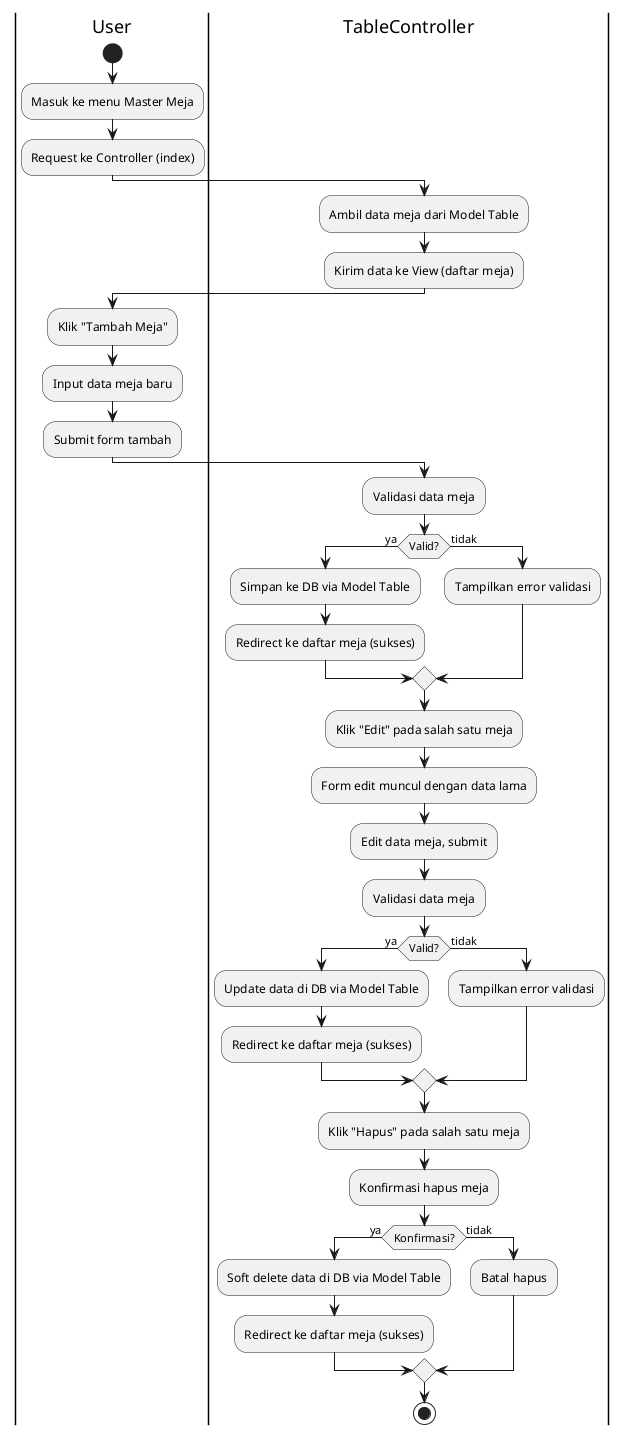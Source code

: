 @startuml Activity Diagram - Master Meja

|User|
start
:Masuk ke menu Master Meja;
:Request ke Controller (index);

|TableController|
:Ambil data meja dari Model Table;
:Kirim data ke View (daftar meja);

|User|
:Klik "Tambah Meja";
:Input data meja baru;
:Submit form tambah;

|TableController|
:Validasi data meja;
if (Valid?) then (ya)
    :Simpan ke DB via Model Table;
    :Redirect ke daftar meja (sukses);
else (tidak)
    :Tampilkan error validasi;
endif

:Klik "Edit" pada salah satu meja;
:Form edit muncul dengan data lama;
:Edit data meja, submit;

:Validasi data meja;
if (Valid?) then (ya)
    :Update data di DB via Model Table;
    :Redirect ke daftar meja (sukses);
else (tidak)
    :Tampilkan error validasi;
endif

:Klik "Hapus" pada salah satu meja;
:Konfirmasi hapus meja;
if (Konfirmasi?) then (ya)
    :Soft delete data di DB via Model Table;
    :Redirect ke daftar meja (sukses);
else (tidak)
    :Batal hapus;
endif

stop

@enduml